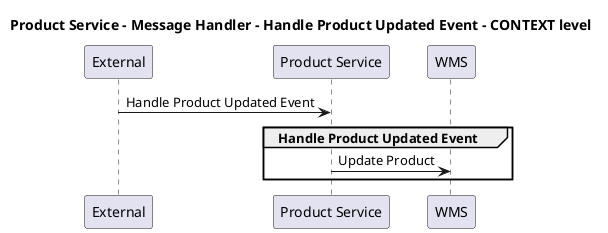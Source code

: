@startuml

title Product Service - Message Handler - Handle Product Updated Event - CONTEXT level

participant "External" as C4InterFlow.SoftwareSystems.ExternalSystem
participant "Product Service" as ECommercePlatform.SoftwareSystems.ProductService
participant "WMS" as ECommercePlatform.SoftwareSystems.WMS

C4InterFlow.SoftwareSystems.ExternalSystem -> ECommercePlatform.SoftwareSystems.ProductService : Handle Product Updated Event
group Handle Product Updated Event
ECommercePlatform.SoftwareSystems.ProductService -> ECommercePlatform.SoftwareSystems.WMS : Update Product
end


@enduml

